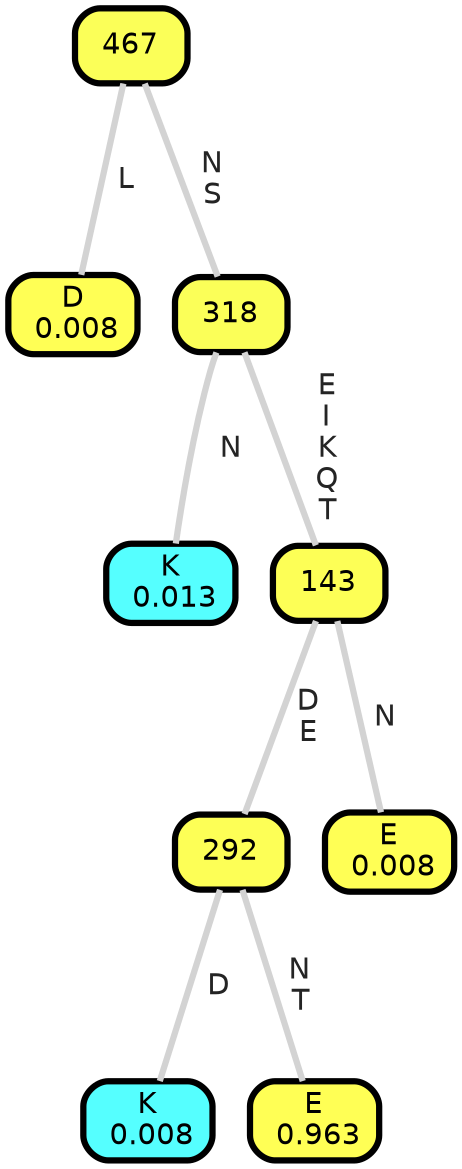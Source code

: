 graph Tree {
node [shape=box, style="filled, rounded",color="black",penwidth="3",fontcolor="black",                 fontname=helvetica] ;
graph [ranksep="0 equally", splines=straight,                 bgcolor=transparent, dpi=200] ;
edge [fontname=helvetica, fontweight=bold,fontcolor=grey14,color=lightgray] ;
0 [label="D
 0.008", fillcolor="#ffff55"] ;
1 [label="467", fillcolor="#fbff58"] ;
2 [label="K
 0.013", fillcolor="#55ffff"] ;
3 [label="318", fillcolor="#fbff58"] ;
4 [label="K
 0.008", fillcolor="#55ffff"] ;
5 [label="292", fillcolor="#fdff56"] ;
6 [label="E
 0.963", fillcolor="#ffff55"] ;
7 [label="143", fillcolor="#fdff56"] ;
8 [label="E
 0.008", fillcolor="#ffff55"] ;
1 -- 0 [label=" L",penwidth=3] ;
1 -- 3 [label=" N\n S",penwidth=3] ;
3 -- 2 [label=" N",penwidth=3] ;
3 -- 7 [label=" E\n I\n K\n Q\n T",penwidth=3] ;
5 -- 4 [label=" D",penwidth=3] ;
5 -- 6 [label=" N\n T",penwidth=3] ;
7 -- 5 [label=" D\n E",penwidth=3] ;
7 -- 8 [label=" N",penwidth=3] ;
{rank = same;}}
